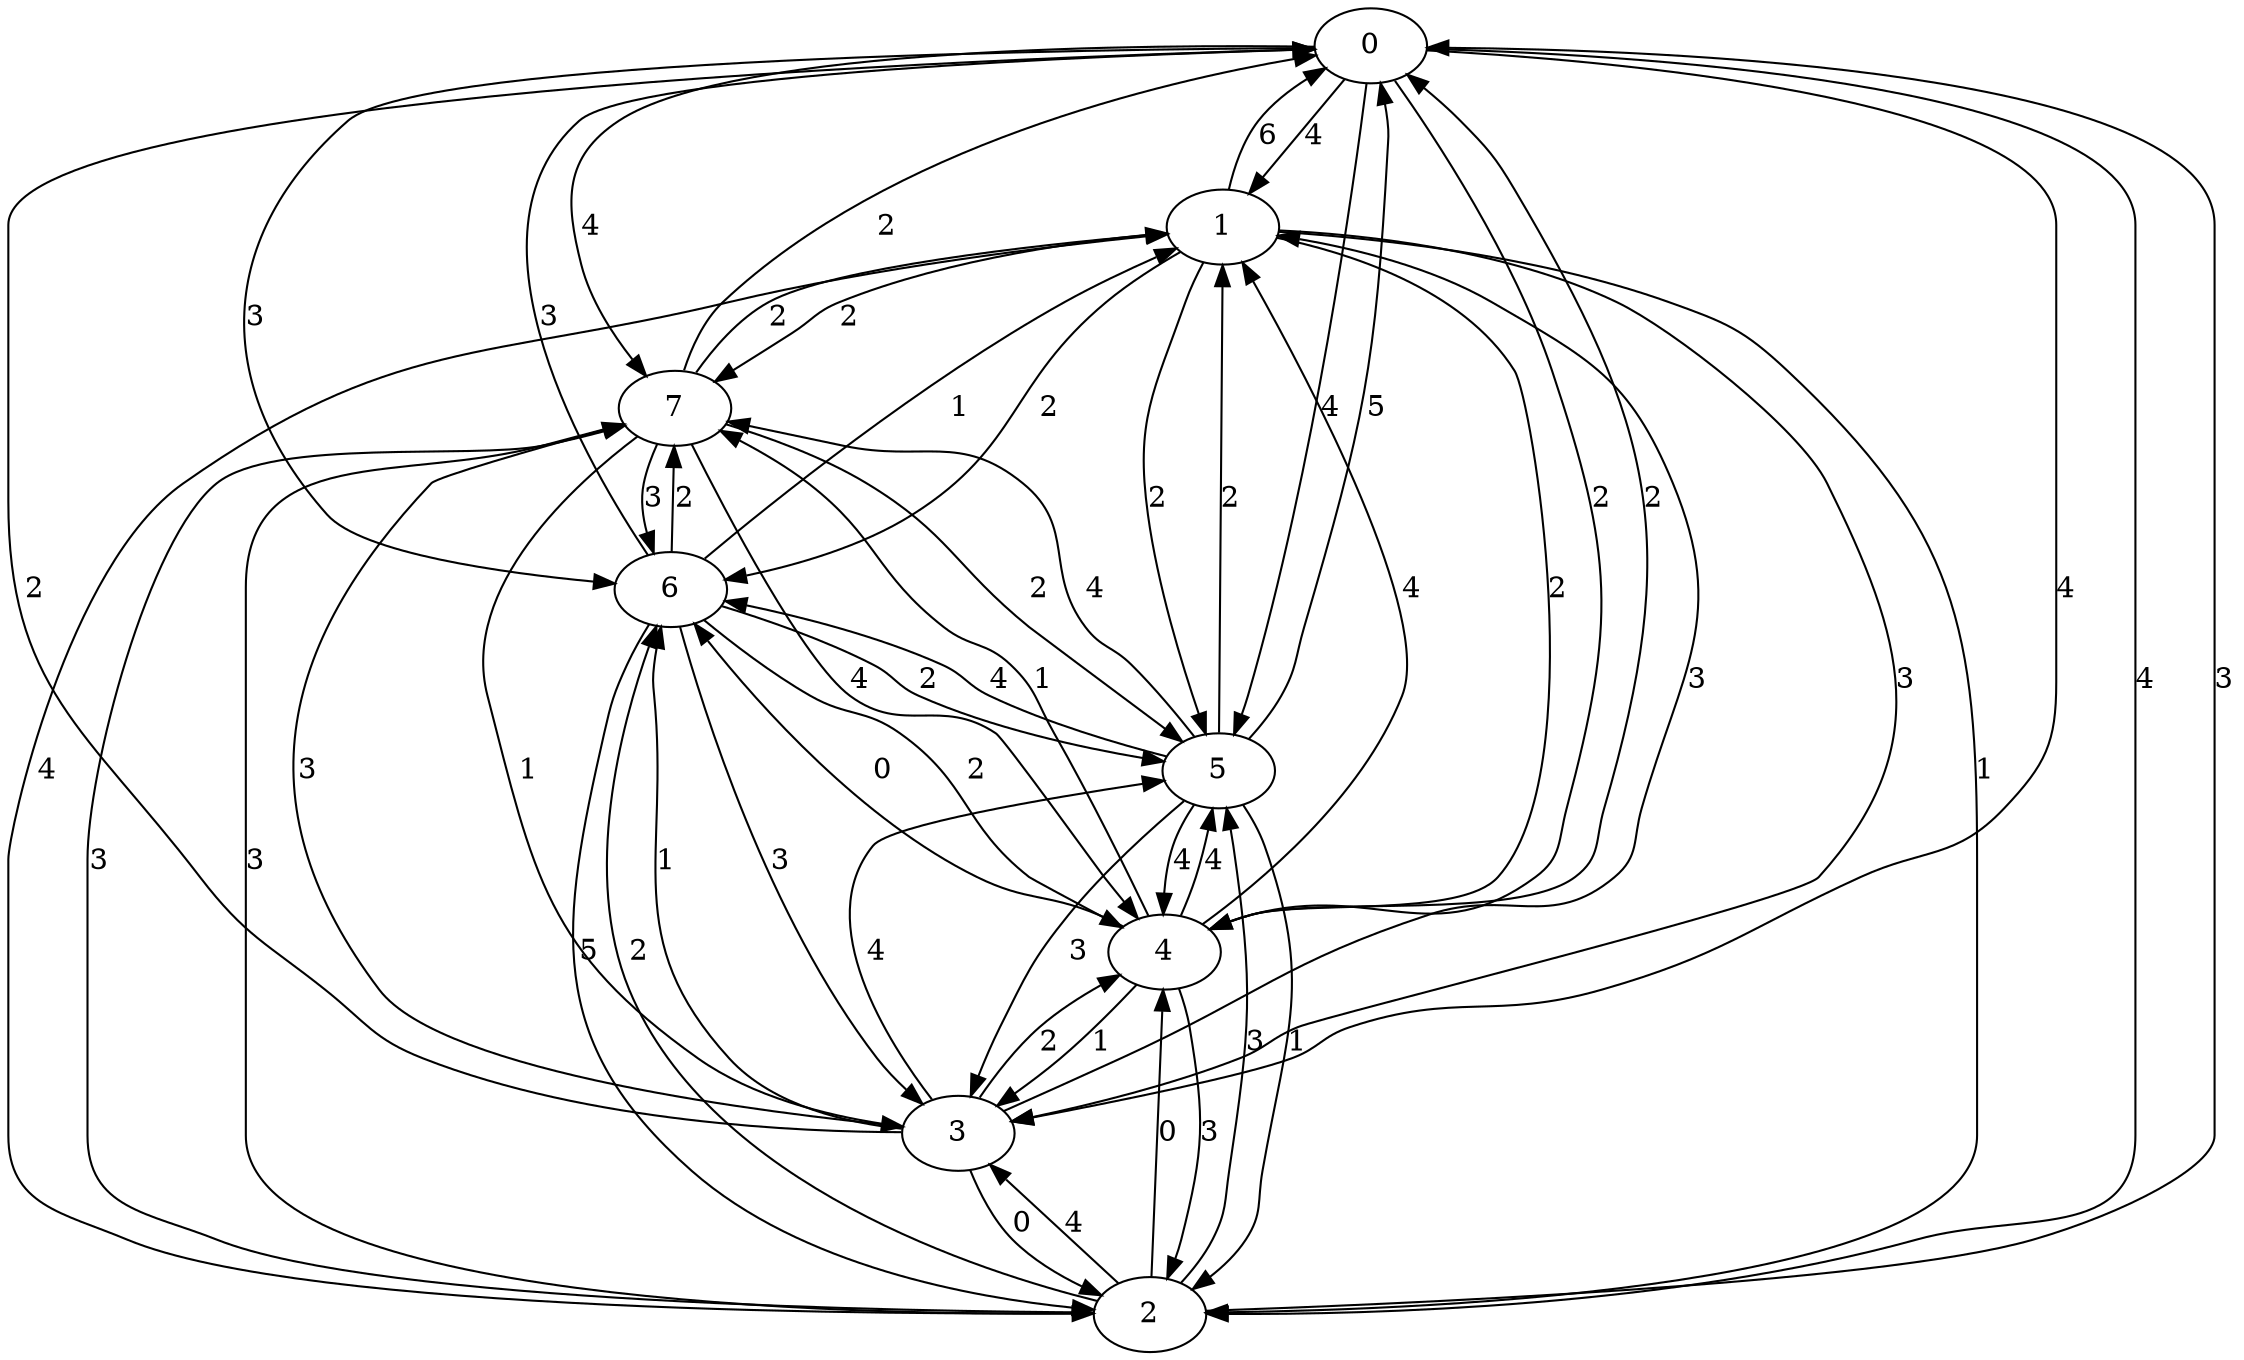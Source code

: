 strict digraph "" {
	0 -> 1	[label=4];
	0 -> 2	[label=4];
	0 -> 3	[label=4];
	0 -> 4	[label=2];
	0 -> 5	[label=4];
	0 -> 6	[label=3];
	0 -> 7	[label=4];
	1 -> 0	[label=6];
	1 -> 2	[label=1];
	1 -> 3	[label=3];
	1 -> 4	[label=2];
	1 -> 5	[label=2];
	1 -> 6	[label=2];
	1 -> 7	[label=2];
	2 -> 0	[label=3];
	2 -> 1	[label=4];
	2 -> 3	[label=4];
	2 -> 4	[label=0];
	2 -> 5	[label=3];
	2 -> 6	[label=2];
	2 -> 7	[label=3];
	3 -> 0	[label=2];
	3 -> 1	[label=3];
	3 -> 2	[label=0];
	3 -> 4	[label=2];
	3 -> 5	[label=4];
	3 -> 6	[label=1];
	3 -> 7	[label=3];
	4 -> 0	[label=2];
	4 -> 1	[label=4];
	4 -> 2	[label=3];
	4 -> 3	[label=1];
	4 -> 5	[label=4];
	4 -> 6	[label=0];
	4 -> 7	[label=1];
	5 -> 0	[label=5];
	5 -> 1	[label=2];
	5 -> 2	[label=1];
	5 -> 3	[label=3];
	5 -> 4	[label=4];
	5 -> 6	[label=4];
	5 -> 7	[label=4];
	6 -> 0	[label=3];
	6 -> 1	[label=1];
	6 -> 2	[label=5];
	6 -> 3	[label=3];
	6 -> 4	[label=2];
	6 -> 5	[label=2];
	6 -> 7	[label=2];
	7 -> 0	[label=2];
	7 -> 1	[label=2];
	7 -> 2	[label=3];
	7 -> 3	[label=1];
	7 -> 4	[label=4];
	7 -> 5	[label=2];
	7 -> 6	[label=3];
}
